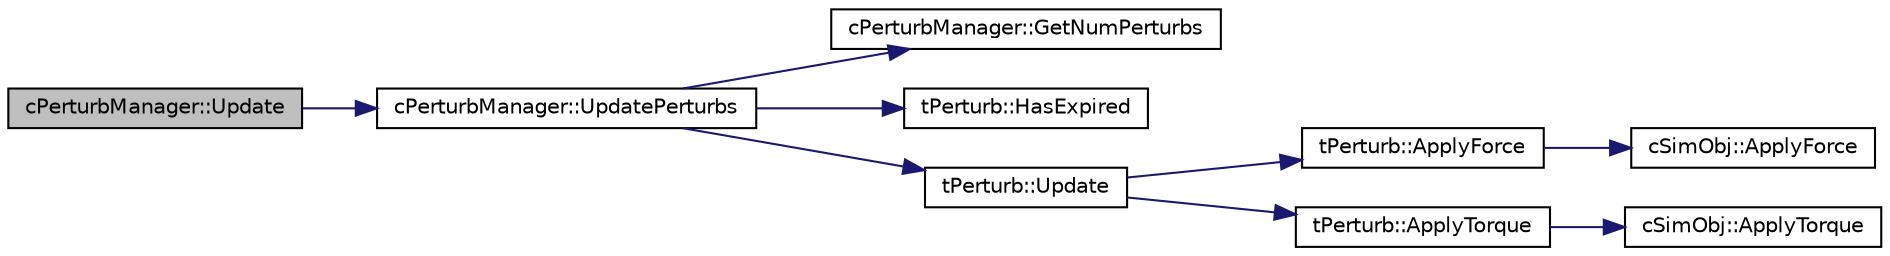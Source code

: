 digraph "cPerturbManager::Update"
{
 // LATEX_PDF_SIZE
  edge [fontname="Helvetica",fontsize="10",labelfontname="Helvetica",labelfontsize="10"];
  node [fontname="Helvetica",fontsize="10",shape=record];
  rankdir="LR";
  Node1 [label="cPerturbManager::Update",height=0.2,width=0.4,color="black", fillcolor="grey75", style="filled", fontcolor="black",tooltip=" "];
  Node1 -> Node2 [color="midnightblue",fontsize="10",style="solid",fontname="Helvetica"];
  Node2 [label="cPerturbManager::UpdatePerturbs",height=0.2,width=0.4,color="black", fillcolor="white", style="filled",URL="$classc_perturb_manager.html#abf6aeea2e0858cf80cf05c87f7d28baa",tooltip=" "];
  Node2 -> Node3 [color="midnightblue",fontsize="10",style="solid",fontname="Helvetica"];
  Node3 [label="cPerturbManager::GetNumPerturbs",height=0.2,width=0.4,color="black", fillcolor="white", style="filled",URL="$classc_perturb_manager.html#aab0adb54b617997b1c4be61c5992e6f2",tooltip=" "];
  Node2 -> Node4 [color="midnightblue",fontsize="10",style="solid",fontname="Helvetica"];
  Node4 [label="tPerturb::HasExpired",height=0.2,width=0.4,color="black", fillcolor="white", style="filled",URL="$structt_perturb.html#a83d4da24efd44dcd48a74eb81ffc614f",tooltip=" "];
  Node2 -> Node5 [color="midnightblue",fontsize="10",style="solid",fontname="Helvetica"];
  Node5 [label="tPerturb::Update",height=0.2,width=0.4,color="black", fillcolor="white", style="filled",URL="$structt_perturb.html#aa8071e366e6c12973baf035e97c73443",tooltip=" "];
  Node5 -> Node6 [color="midnightblue",fontsize="10",style="solid",fontname="Helvetica"];
  Node6 [label="tPerturb::ApplyForce",height=0.2,width=0.4,color="black", fillcolor="white", style="filled",URL="$structt_perturb.html#af760836c07b90f6e5b142557cf4b1bea",tooltip=" "];
  Node6 -> Node7 [color="midnightblue",fontsize="10",style="solid",fontname="Helvetica"];
  Node7 [label="cSimObj::ApplyForce",height=0.2,width=0.4,color="black", fillcolor="white", style="filled",URL="$classc_sim_obj.html#a343d81bd4e3ec67f7a7b69a98e51415f",tooltip=" "];
  Node5 -> Node8 [color="midnightblue",fontsize="10",style="solid",fontname="Helvetica"];
  Node8 [label="tPerturb::ApplyTorque",height=0.2,width=0.4,color="black", fillcolor="white", style="filled",URL="$structt_perturb.html#a0ac26ff4ed1cf62d10e2d8e0dc029468",tooltip=" "];
  Node8 -> Node9 [color="midnightblue",fontsize="10",style="solid",fontname="Helvetica"];
  Node9 [label="cSimObj::ApplyTorque",height=0.2,width=0.4,color="black", fillcolor="white", style="filled",URL="$classc_sim_obj.html#a41ccde9f3718c7e9c144b65e0a62b91e",tooltip=" "];
}
